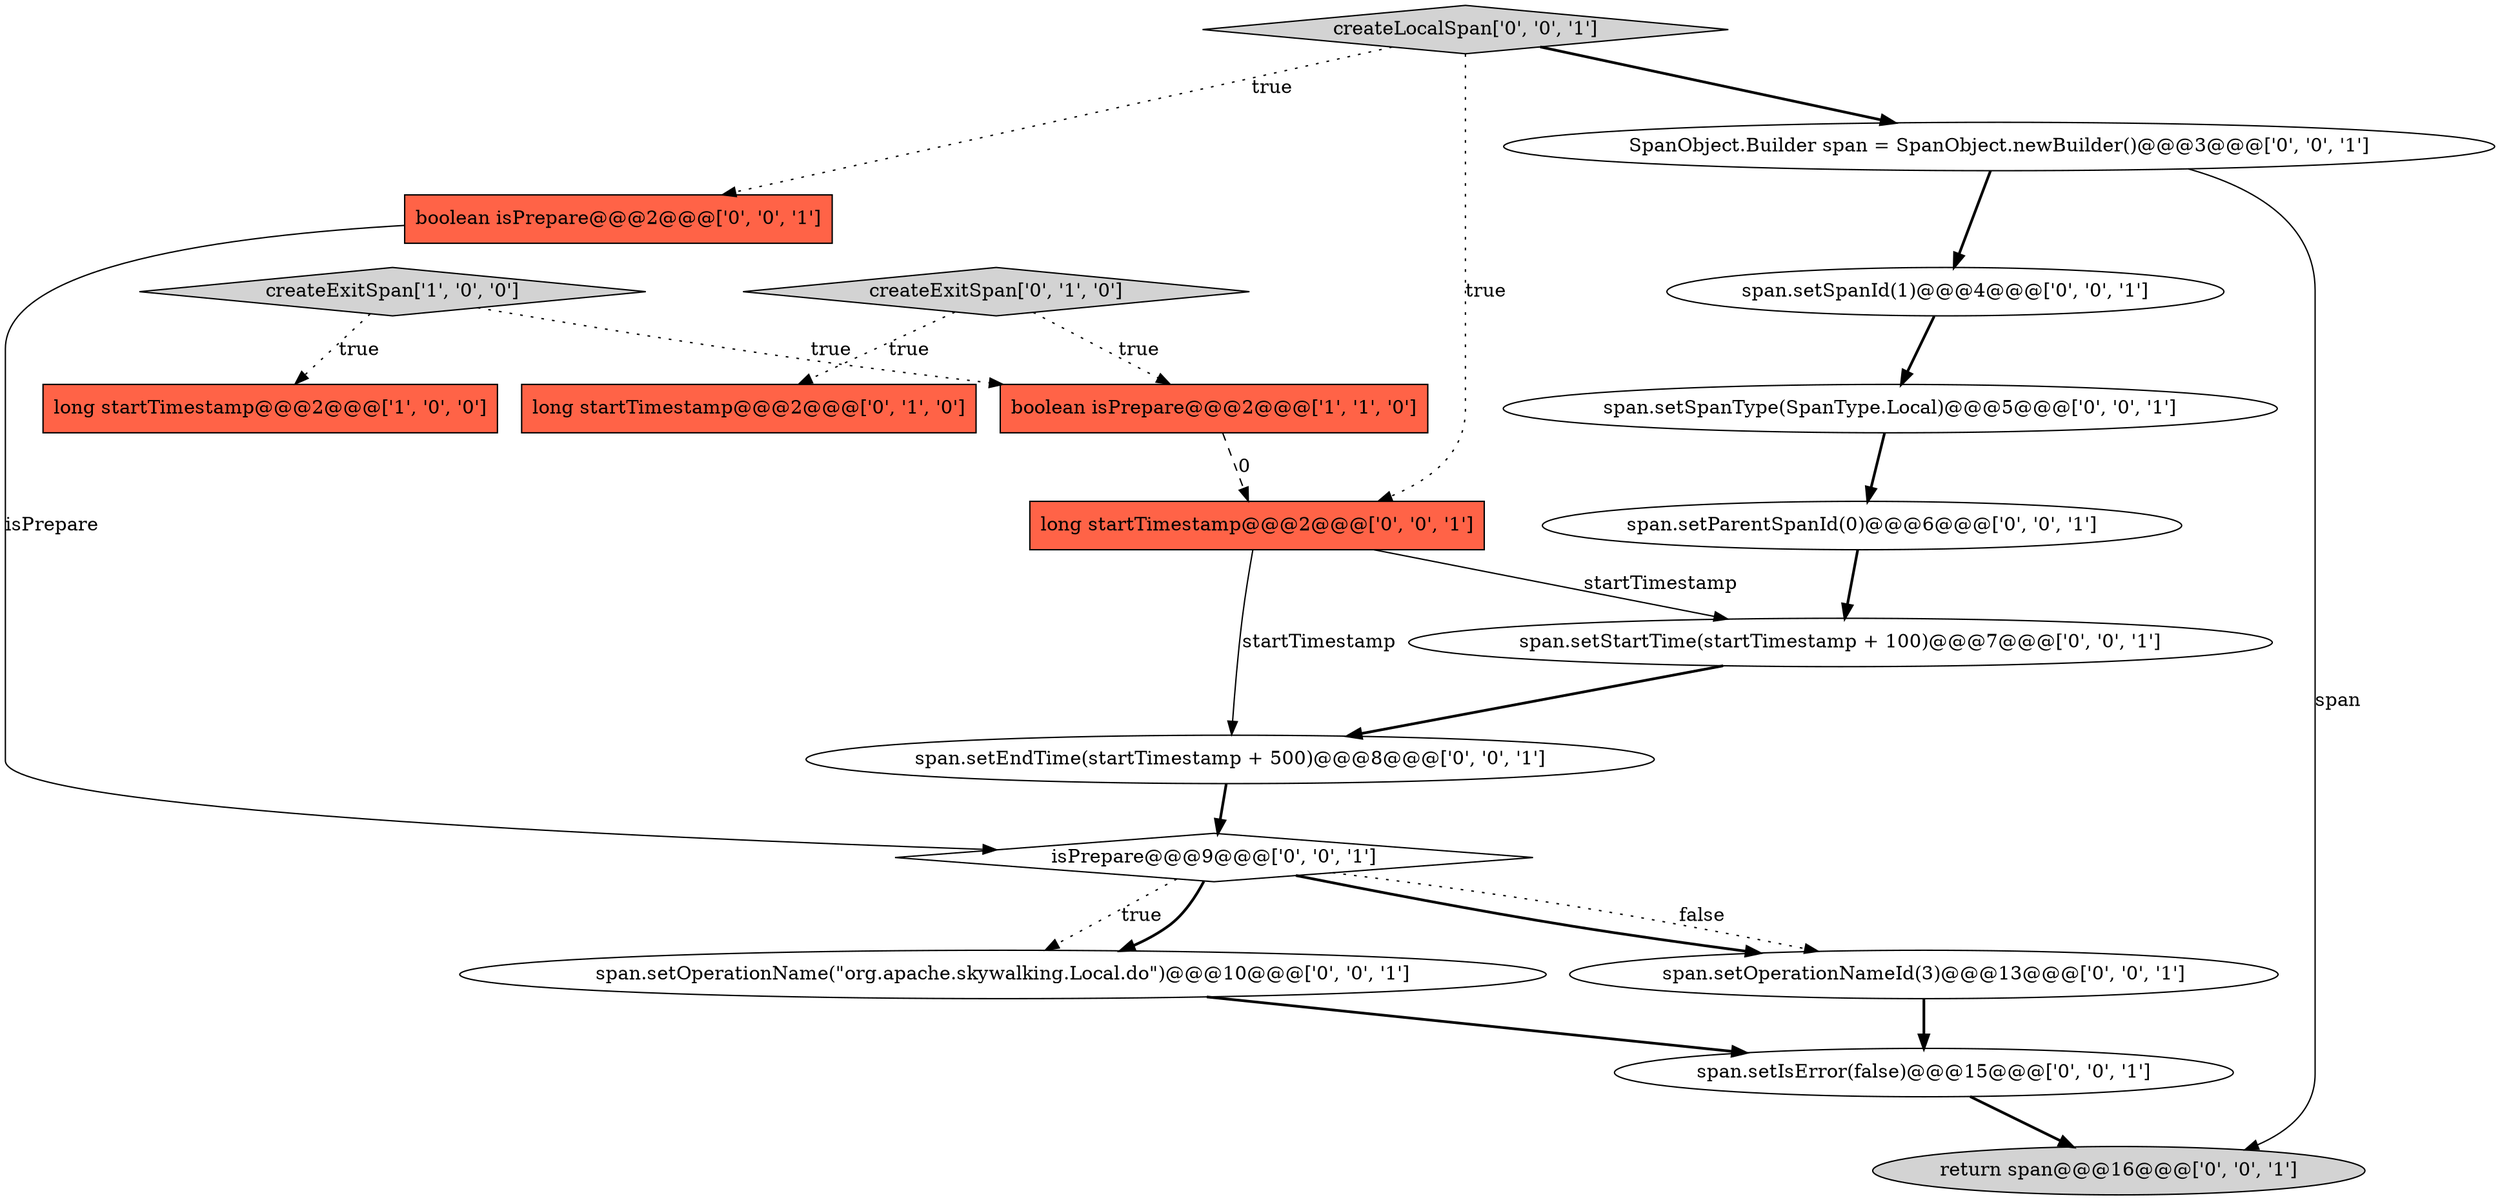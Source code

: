 digraph {
11 [style = filled, label = "span.setIsError(false)@@@15@@@['0', '0', '1']", fillcolor = white, shape = ellipse image = "AAA0AAABBB3BBB"];
17 [style = filled, label = "span.setSpanType(SpanType.Local)@@@5@@@['0', '0', '1']", fillcolor = white, shape = ellipse image = "AAA0AAABBB3BBB"];
3 [style = filled, label = "createExitSpan['0', '1', '0']", fillcolor = lightgray, shape = diamond image = "AAA0AAABBB2BBB"];
1 [style = filled, label = "createExitSpan['1', '0', '0']", fillcolor = lightgray, shape = diamond image = "AAA0AAABBB1BBB"];
4 [style = filled, label = "long startTimestamp@@@2@@@['0', '1', '0']", fillcolor = tomato, shape = box image = "AAA0AAABBB2BBB"];
12 [style = filled, label = "span.setParentSpanId(0)@@@6@@@['0', '0', '1']", fillcolor = white, shape = ellipse image = "AAA0AAABBB3BBB"];
2 [style = filled, label = "boolean isPrepare@@@2@@@['1', '1', '0']", fillcolor = tomato, shape = box image = "AAA0AAABBB1BBB"];
13 [style = filled, label = "span.setEndTime(startTimestamp + 500)@@@8@@@['0', '0', '1']", fillcolor = white, shape = ellipse image = "AAA0AAABBB3BBB"];
9 [style = filled, label = "span.setOperationNameId(3)@@@13@@@['0', '0', '1']", fillcolor = white, shape = ellipse image = "AAA0AAABBB3BBB"];
6 [style = filled, label = "long startTimestamp@@@2@@@['0', '0', '1']", fillcolor = tomato, shape = box image = "AAA0AAABBB3BBB"];
5 [style = filled, label = "boolean isPrepare@@@2@@@['0', '0', '1']", fillcolor = tomato, shape = box image = "AAA0AAABBB3BBB"];
16 [style = filled, label = "span.setSpanId(1)@@@4@@@['0', '0', '1']", fillcolor = white, shape = ellipse image = "AAA0AAABBB3BBB"];
14 [style = filled, label = "span.setStartTime(startTimestamp + 100)@@@7@@@['0', '0', '1']", fillcolor = white, shape = ellipse image = "AAA0AAABBB3BBB"];
10 [style = filled, label = "createLocalSpan['0', '0', '1']", fillcolor = lightgray, shape = diamond image = "AAA0AAABBB3BBB"];
8 [style = filled, label = "SpanObject.Builder span = SpanObject.newBuilder()@@@3@@@['0', '0', '1']", fillcolor = white, shape = ellipse image = "AAA0AAABBB3BBB"];
15 [style = filled, label = "span.setOperationName(\"org.apache.skywalking.Local.do\")@@@10@@@['0', '0', '1']", fillcolor = white, shape = ellipse image = "AAA0AAABBB3BBB"];
7 [style = filled, label = "return span@@@16@@@['0', '0', '1']", fillcolor = lightgray, shape = ellipse image = "AAA0AAABBB3BBB"];
0 [style = filled, label = "long startTimestamp@@@2@@@['1', '0', '0']", fillcolor = tomato, shape = box image = "AAA0AAABBB1BBB"];
18 [style = filled, label = "isPrepare@@@9@@@['0', '0', '1']", fillcolor = white, shape = diamond image = "AAA0AAABBB3BBB"];
8->16 [style = bold, label=""];
18->15 [style = dotted, label="true"];
5->18 [style = solid, label="isPrepare"];
9->11 [style = bold, label=""];
1->0 [style = dotted, label="true"];
12->14 [style = bold, label=""];
6->13 [style = solid, label="startTimestamp"];
14->13 [style = bold, label=""];
10->8 [style = bold, label=""];
18->9 [style = dotted, label="false"];
17->12 [style = bold, label=""];
13->18 [style = bold, label=""];
11->7 [style = bold, label=""];
2->6 [style = dashed, label="0"];
8->7 [style = solid, label="span"];
18->9 [style = bold, label=""];
6->14 [style = solid, label="startTimestamp"];
3->4 [style = dotted, label="true"];
15->11 [style = bold, label=""];
3->2 [style = dotted, label="true"];
1->2 [style = dotted, label="true"];
10->6 [style = dotted, label="true"];
16->17 [style = bold, label=""];
10->5 [style = dotted, label="true"];
18->15 [style = bold, label=""];
}
